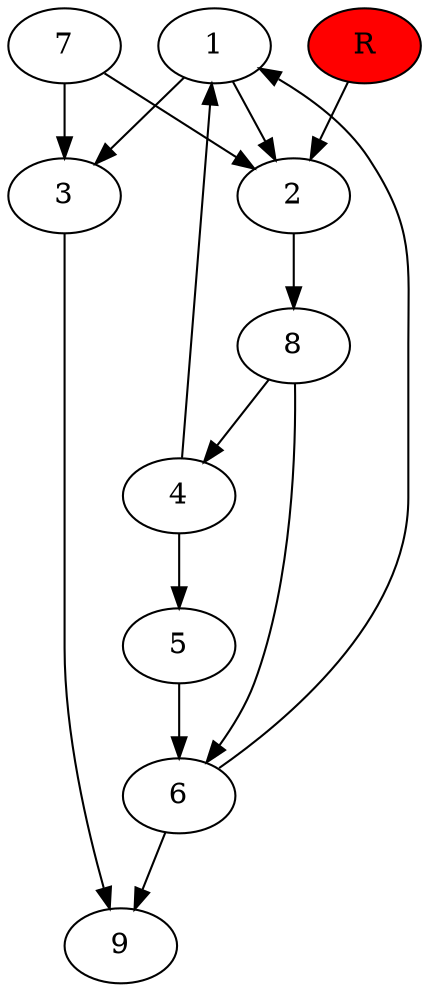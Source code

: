 digraph prb40089 {
	1
	2
	3
	4
	5
	6
	7
	8
	R [fillcolor="#ff0000" style=filled]
	1 -> 2
	1 -> 3
	2 -> 8
	3 -> 9
	4 -> 1
	4 -> 5
	5 -> 6
	6 -> 1
	6 -> 9
	7 -> 2
	7 -> 3
	8 -> 4
	8 -> 6
	R -> 2
}
